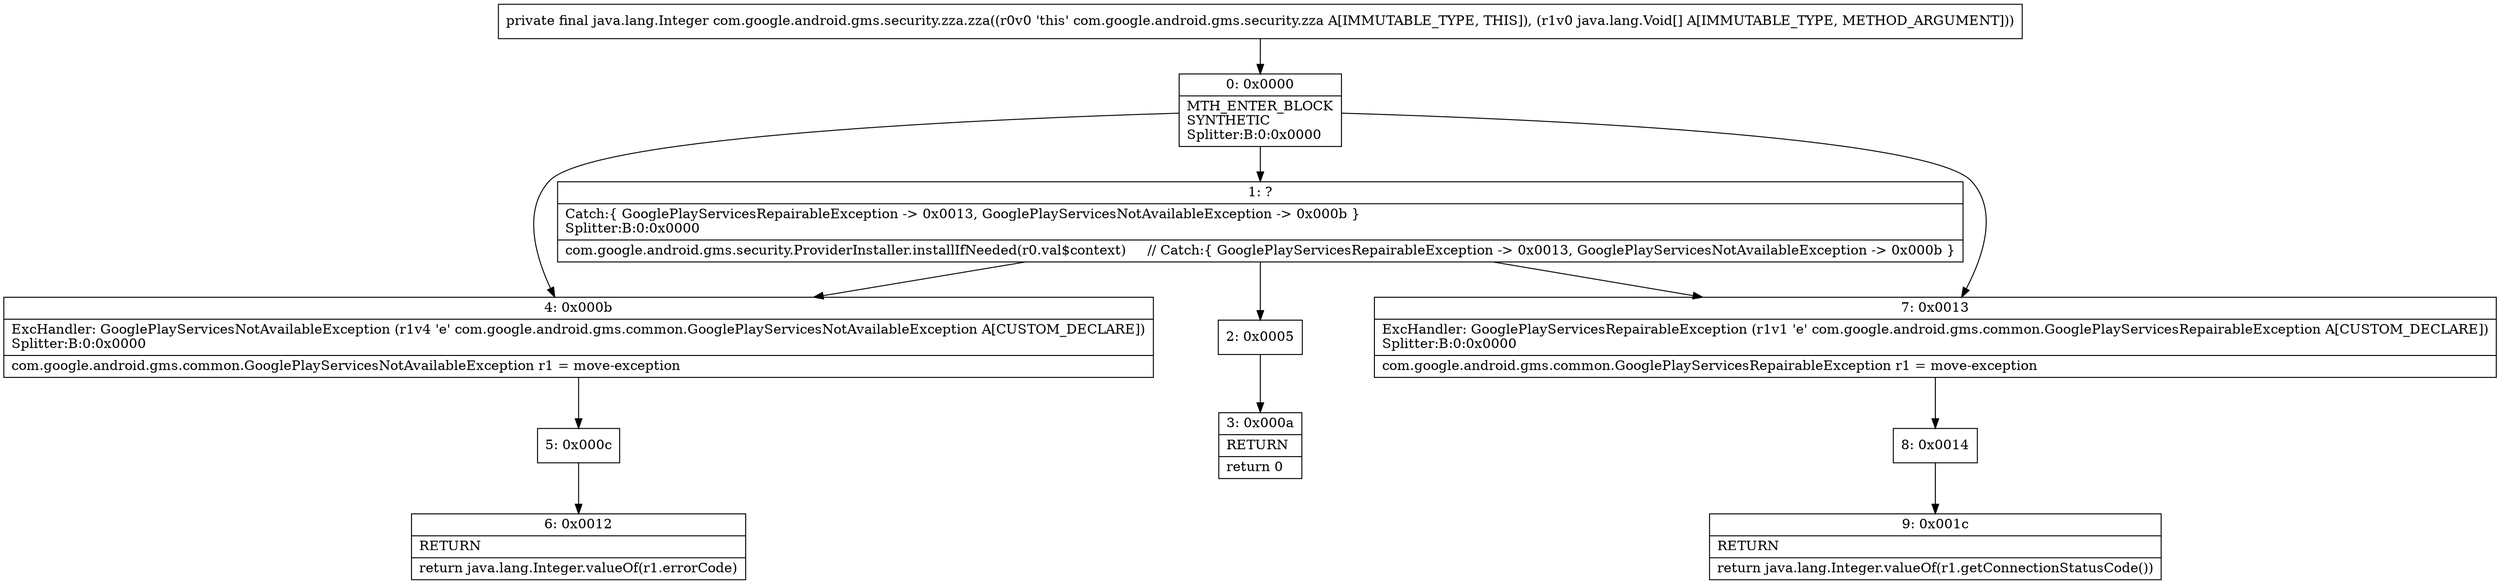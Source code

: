 digraph "CFG forcom.google.android.gms.security.zza.zza([Ljava\/lang\/Void;)Ljava\/lang\/Integer;" {
Node_0 [shape=record,label="{0\:\ 0x0000|MTH_ENTER_BLOCK\lSYNTHETIC\lSplitter:B:0:0x0000\l}"];
Node_1 [shape=record,label="{1\:\ ?|Catch:\{ GooglePlayServicesRepairableException \-\> 0x0013, GooglePlayServicesNotAvailableException \-\> 0x000b \}\lSplitter:B:0:0x0000\l|com.google.android.gms.security.ProviderInstaller.installIfNeeded(r0.val$context)     \/\/ Catch:\{ GooglePlayServicesRepairableException \-\> 0x0013, GooglePlayServicesNotAvailableException \-\> 0x000b \}\l}"];
Node_2 [shape=record,label="{2\:\ 0x0005}"];
Node_3 [shape=record,label="{3\:\ 0x000a|RETURN\l|return 0\l}"];
Node_4 [shape=record,label="{4\:\ 0x000b|ExcHandler: GooglePlayServicesNotAvailableException (r1v4 'e' com.google.android.gms.common.GooglePlayServicesNotAvailableException A[CUSTOM_DECLARE])\lSplitter:B:0:0x0000\l|com.google.android.gms.common.GooglePlayServicesNotAvailableException r1 = move\-exception\l}"];
Node_5 [shape=record,label="{5\:\ 0x000c}"];
Node_6 [shape=record,label="{6\:\ 0x0012|RETURN\l|return java.lang.Integer.valueOf(r1.errorCode)\l}"];
Node_7 [shape=record,label="{7\:\ 0x0013|ExcHandler: GooglePlayServicesRepairableException (r1v1 'e' com.google.android.gms.common.GooglePlayServicesRepairableException A[CUSTOM_DECLARE])\lSplitter:B:0:0x0000\l|com.google.android.gms.common.GooglePlayServicesRepairableException r1 = move\-exception\l}"];
Node_8 [shape=record,label="{8\:\ 0x0014}"];
Node_9 [shape=record,label="{9\:\ 0x001c|RETURN\l|return java.lang.Integer.valueOf(r1.getConnectionStatusCode())\l}"];
MethodNode[shape=record,label="{private final java.lang.Integer com.google.android.gms.security.zza.zza((r0v0 'this' com.google.android.gms.security.zza A[IMMUTABLE_TYPE, THIS]), (r1v0 java.lang.Void[] A[IMMUTABLE_TYPE, METHOD_ARGUMENT])) }"];
MethodNode -> Node_0;
Node_0 -> Node_1;
Node_0 -> Node_7;
Node_0 -> Node_4;
Node_1 -> Node_2;
Node_1 -> Node_7;
Node_1 -> Node_4;
Node_2 -> Node_3;
Node_4 -> Node_5;
Node_5 -> Node_6;
Node_7 -> Node_8;
Node_8 -> Node_9;
}

